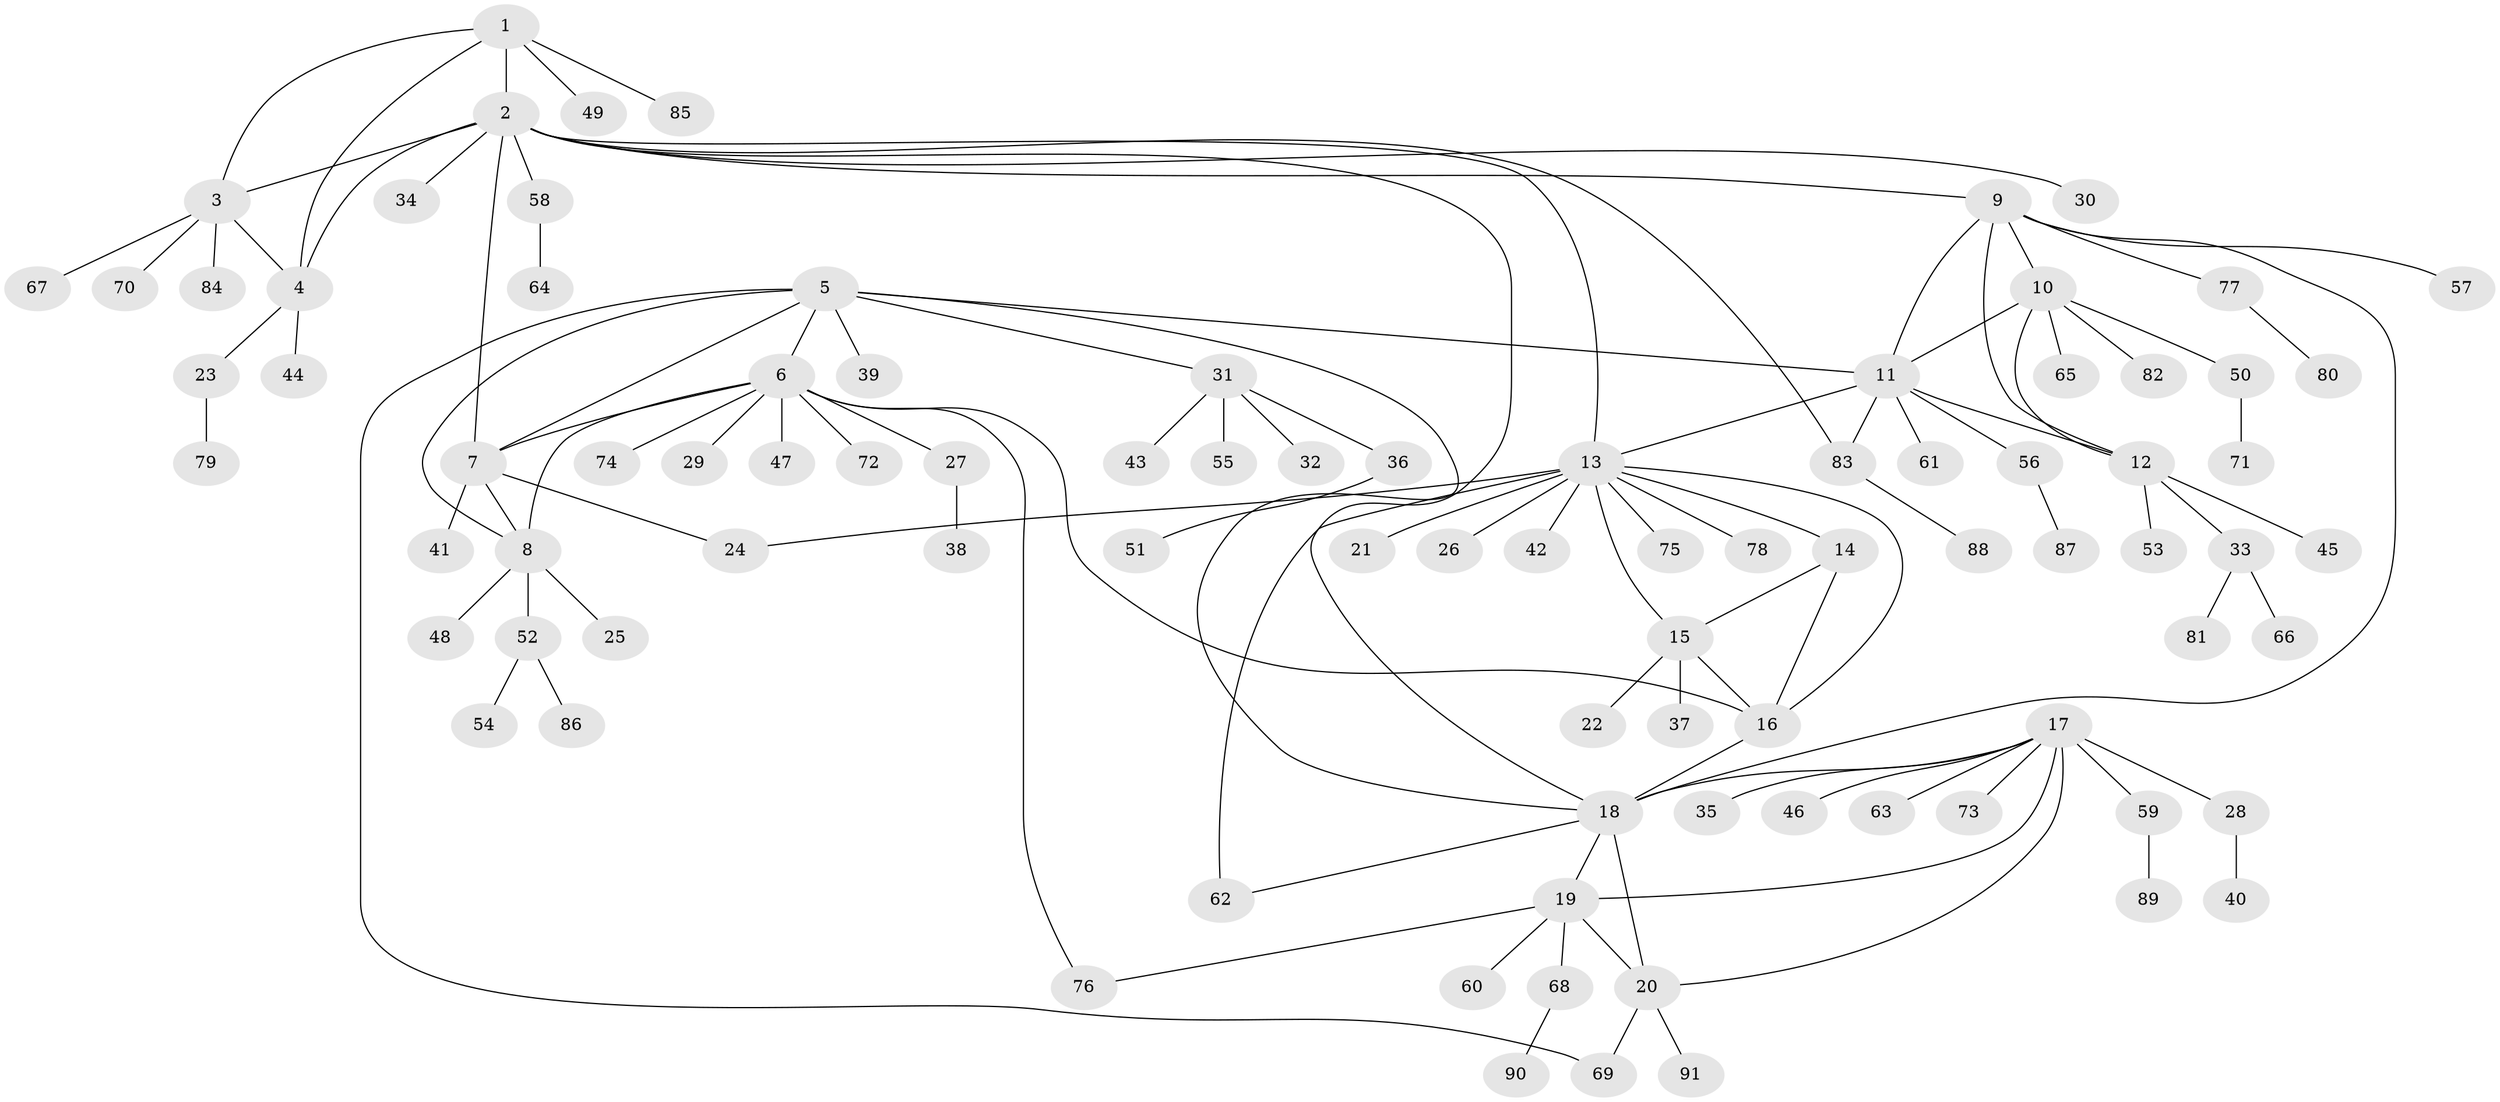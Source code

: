 // coarse degree distribution, {3: 0.045454545454545456, 9: 0.045454545454545456, 7: 0.045454545454545456, 8: 0.045454545454545456, 5: 0.045454545454545456, 6: 0.015151515151515152, 10: 0.015151515151515152, 4: 0.045454545454545456, 1: 0.6363636363636364, 2: 0.06060606060606061}
// Generated by graph-tools (version 1.1) at 2025/42/03/06/25 10:42:15]
// undirected, 91 vertices, 116 edges
graph export_dot {
graph [start="1"]
  node [color=gray90,style=filled];
  1;
  2;
  3;
  4;
  5;
  6;
  7;
  8;
  9;
  10;
  11;
  12;
  13;
  14;
  15;
  16;
  17;
  18;
  19;
  20;
  21;
  22;
  23;
  24;
  25;
  26;
  27;
  28;
  29;
  30;
  31;
  32;
  33;
  34;
  35;
  36;
  37;
  38;
  39;
  40;
  41;
  42;
  43;
  44;
  45;
  46;
  47;
  48;
  49;
  50;
  51;
  52;
  53;
  54;
  55;
  56;
  57;
  58;
  59;
  60;
  61;
  62;
  63;
  64;
  65;
  66;
  67;
  68;
  69;
  70;
  71;
  72;
  73;
  74;
  75;
  76;
  77;
  78;
  79;
  80;
  81;
  82;
  83;
  84;
  85;
  86;
  87;
  88;
  89;
  90;
  91;
  1 -- 2;
  1 -- 3;
  1 -- 4;
  1 -- 49;
  1 -- 85;
  2 -- 3;
  2 -- 4;
  2 -- 7;
  2 -- 9;
  2 -- 13;
  2 -- 18;
  2 -- 30;
  2 -- 34;
  2 -- 58;
  2 -- 83;
  3 -- 4;
  3 -- 67;
  3 -- 70;
  3 -- 84;
  4 -- 23;
  4 -- 44;
  5 -- 6;
  5 -- 7;
  5 -- 8;
  5 -- 11;
  5 -- 18;
  5 -- 31;
  5 -- 39;
  5 -- 69;
  6 -- 7;
  6 -- 8;
  6 -- 16;
  6 -- 27;
  6 -- 29;
  6 -- 47;
  6 -- 72;
  6 -- 74;
  6 -- 76;
  7 -- 8;
  7 -- 24;
  7 -- 41;
  8 -- 25;
  8 -- 48;
  8 -- 52;
  9 -- 10;
  9 -- 11;
  9 -- 12;
  9 -- 18;
  9 -- 57;
  9 -- 77;
  10 -- 11;
  10 -- 12;
  10 -- 50;
  10 -- 65;
  10 -- 82;
  11 -- 12;
  11 -- 13;
  11 -- 56;
  11 -- 61;
  11 -- 83;
  12 -- 33;
  12 -- 45;
  12 -- 53;
  13 -- 14;
  13 -- 15;
  13 -- 16;
  13 -- 21;
  13 -- 24;
  13 -- 26;
  13 -- 42;
  13 -- 62;
  13 -- 75;
  13 -- 78;
  14 -- 15;
  14 -- 16;
  15 -- 16;
  15 -- 22;
  15 -- 37;
  16 -- 18;
  17 -- 18;
  17 -- 19;
  17 -- 20;
  17 -- 28;
  17 -- 35;
  17 -- 46;
  17 -- 59;
  17 -- 63;
  17 -- 73;
  18 -- 19;
  18 -- 20;
  18 -- 62;
  19 -- 20;
  19 -- 60;
  19 -- 68;
  19 -- 76;
  20 -- 69;
  20 -- 91;
  23 -- 79;
  27 -- 38;
  28 -- 40;
  31 -- 32;
  31 -- 36;
  31 -- 43;
  31 -- 55;
  33 -- 66;
  33 -- 81;
  36 -- 51;
  50 -- 71;
  52 -- 54;
  52 -- 86;
  56 -- 87;
  58 -- 64;
  59 -- 89;
  68 -- 90;
  77 -- 80;
  83 -- 88;
}
